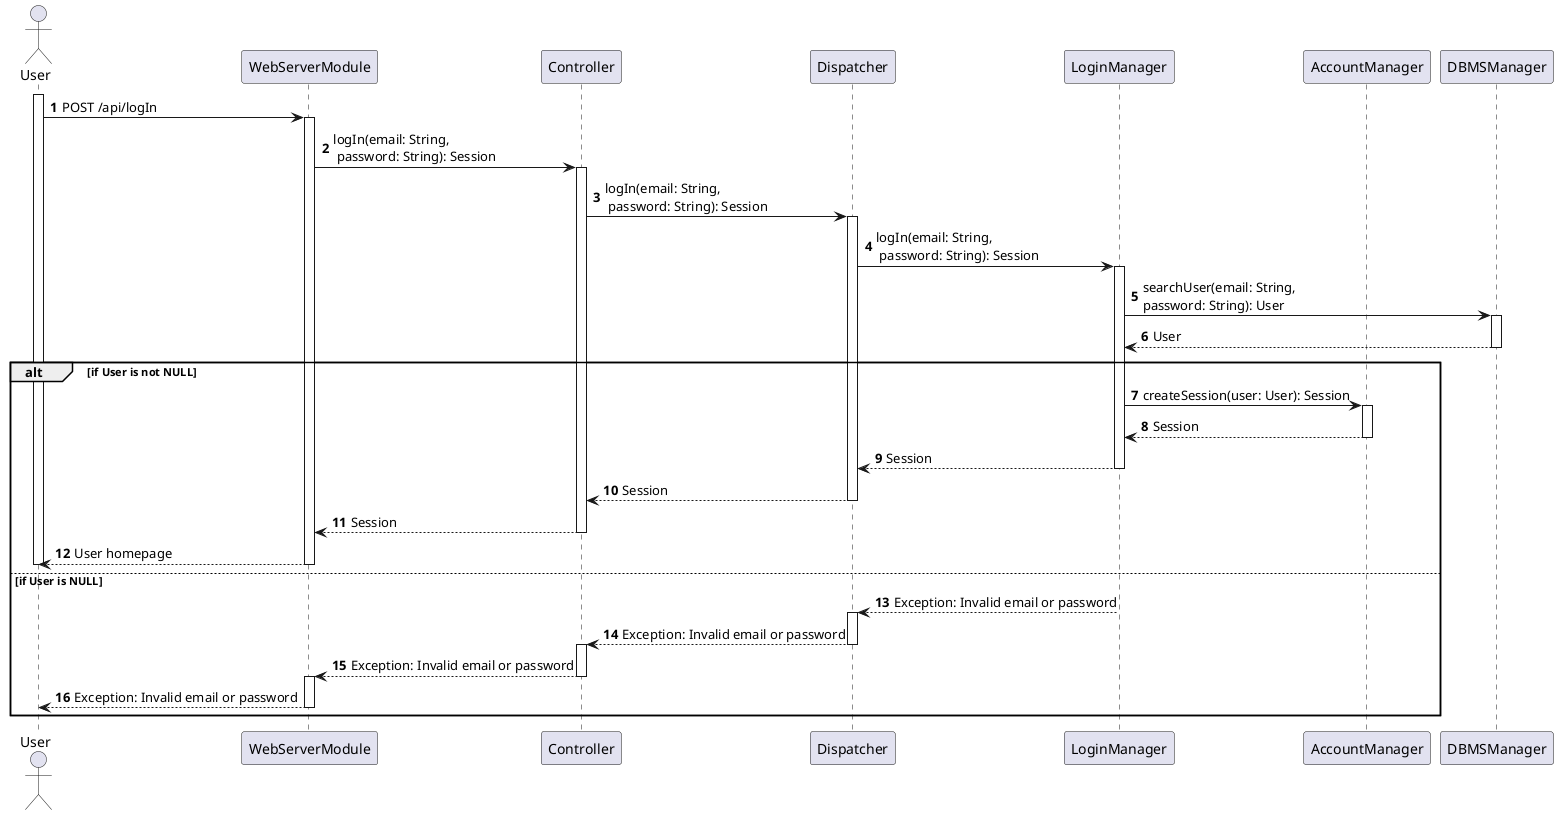 @startuml

autonumber

actor User as U
participant WebServerModule as WS
participant Controller as C
participant Dispatcher as MD
participant LoginManager as LM
participant AccountManager as AM
participant DBMSManager as DBMSM

activate U
U -> WS: POST /api/logIn
activate WS
WS -> C: logIn(email: String,\n password: String): Session
activate C
C -> MD: logIn(email: String,\n password: String): Session
activate MD
MD -> LM: logIn(email: String,\n password: String): Session
activate LM
LM -> DBMSM: searchUser(email: String,\npassword: String): User
activate DBMSM
DBMSM --> LM: User
deactivate DBMSM
alt if User is not NULL
    LM -> AM: createSession(user: User): Session
    activate AM
    AM --> LM: Session
    deactivate AM
    LM --> MD: Session
    deactivate LM
    MD --> C: Session
    deactivate MD
    C --> WS: Session
    deactivate C
    WS --> U: User homepage
    deactivate WS
    deactivate U
else if User is NULL
    LM --> MD: Exception: Invalid email or password
    activate MD
    MD --> C: Exception: Invalid email or password
    deactivate MD
    activate C
    C --> WS: Exception: Invalid email or password
    deactivate C
    activate WS
    WS --> U: Exception: Invalid email or password
    deactivate WS
end


@enduml